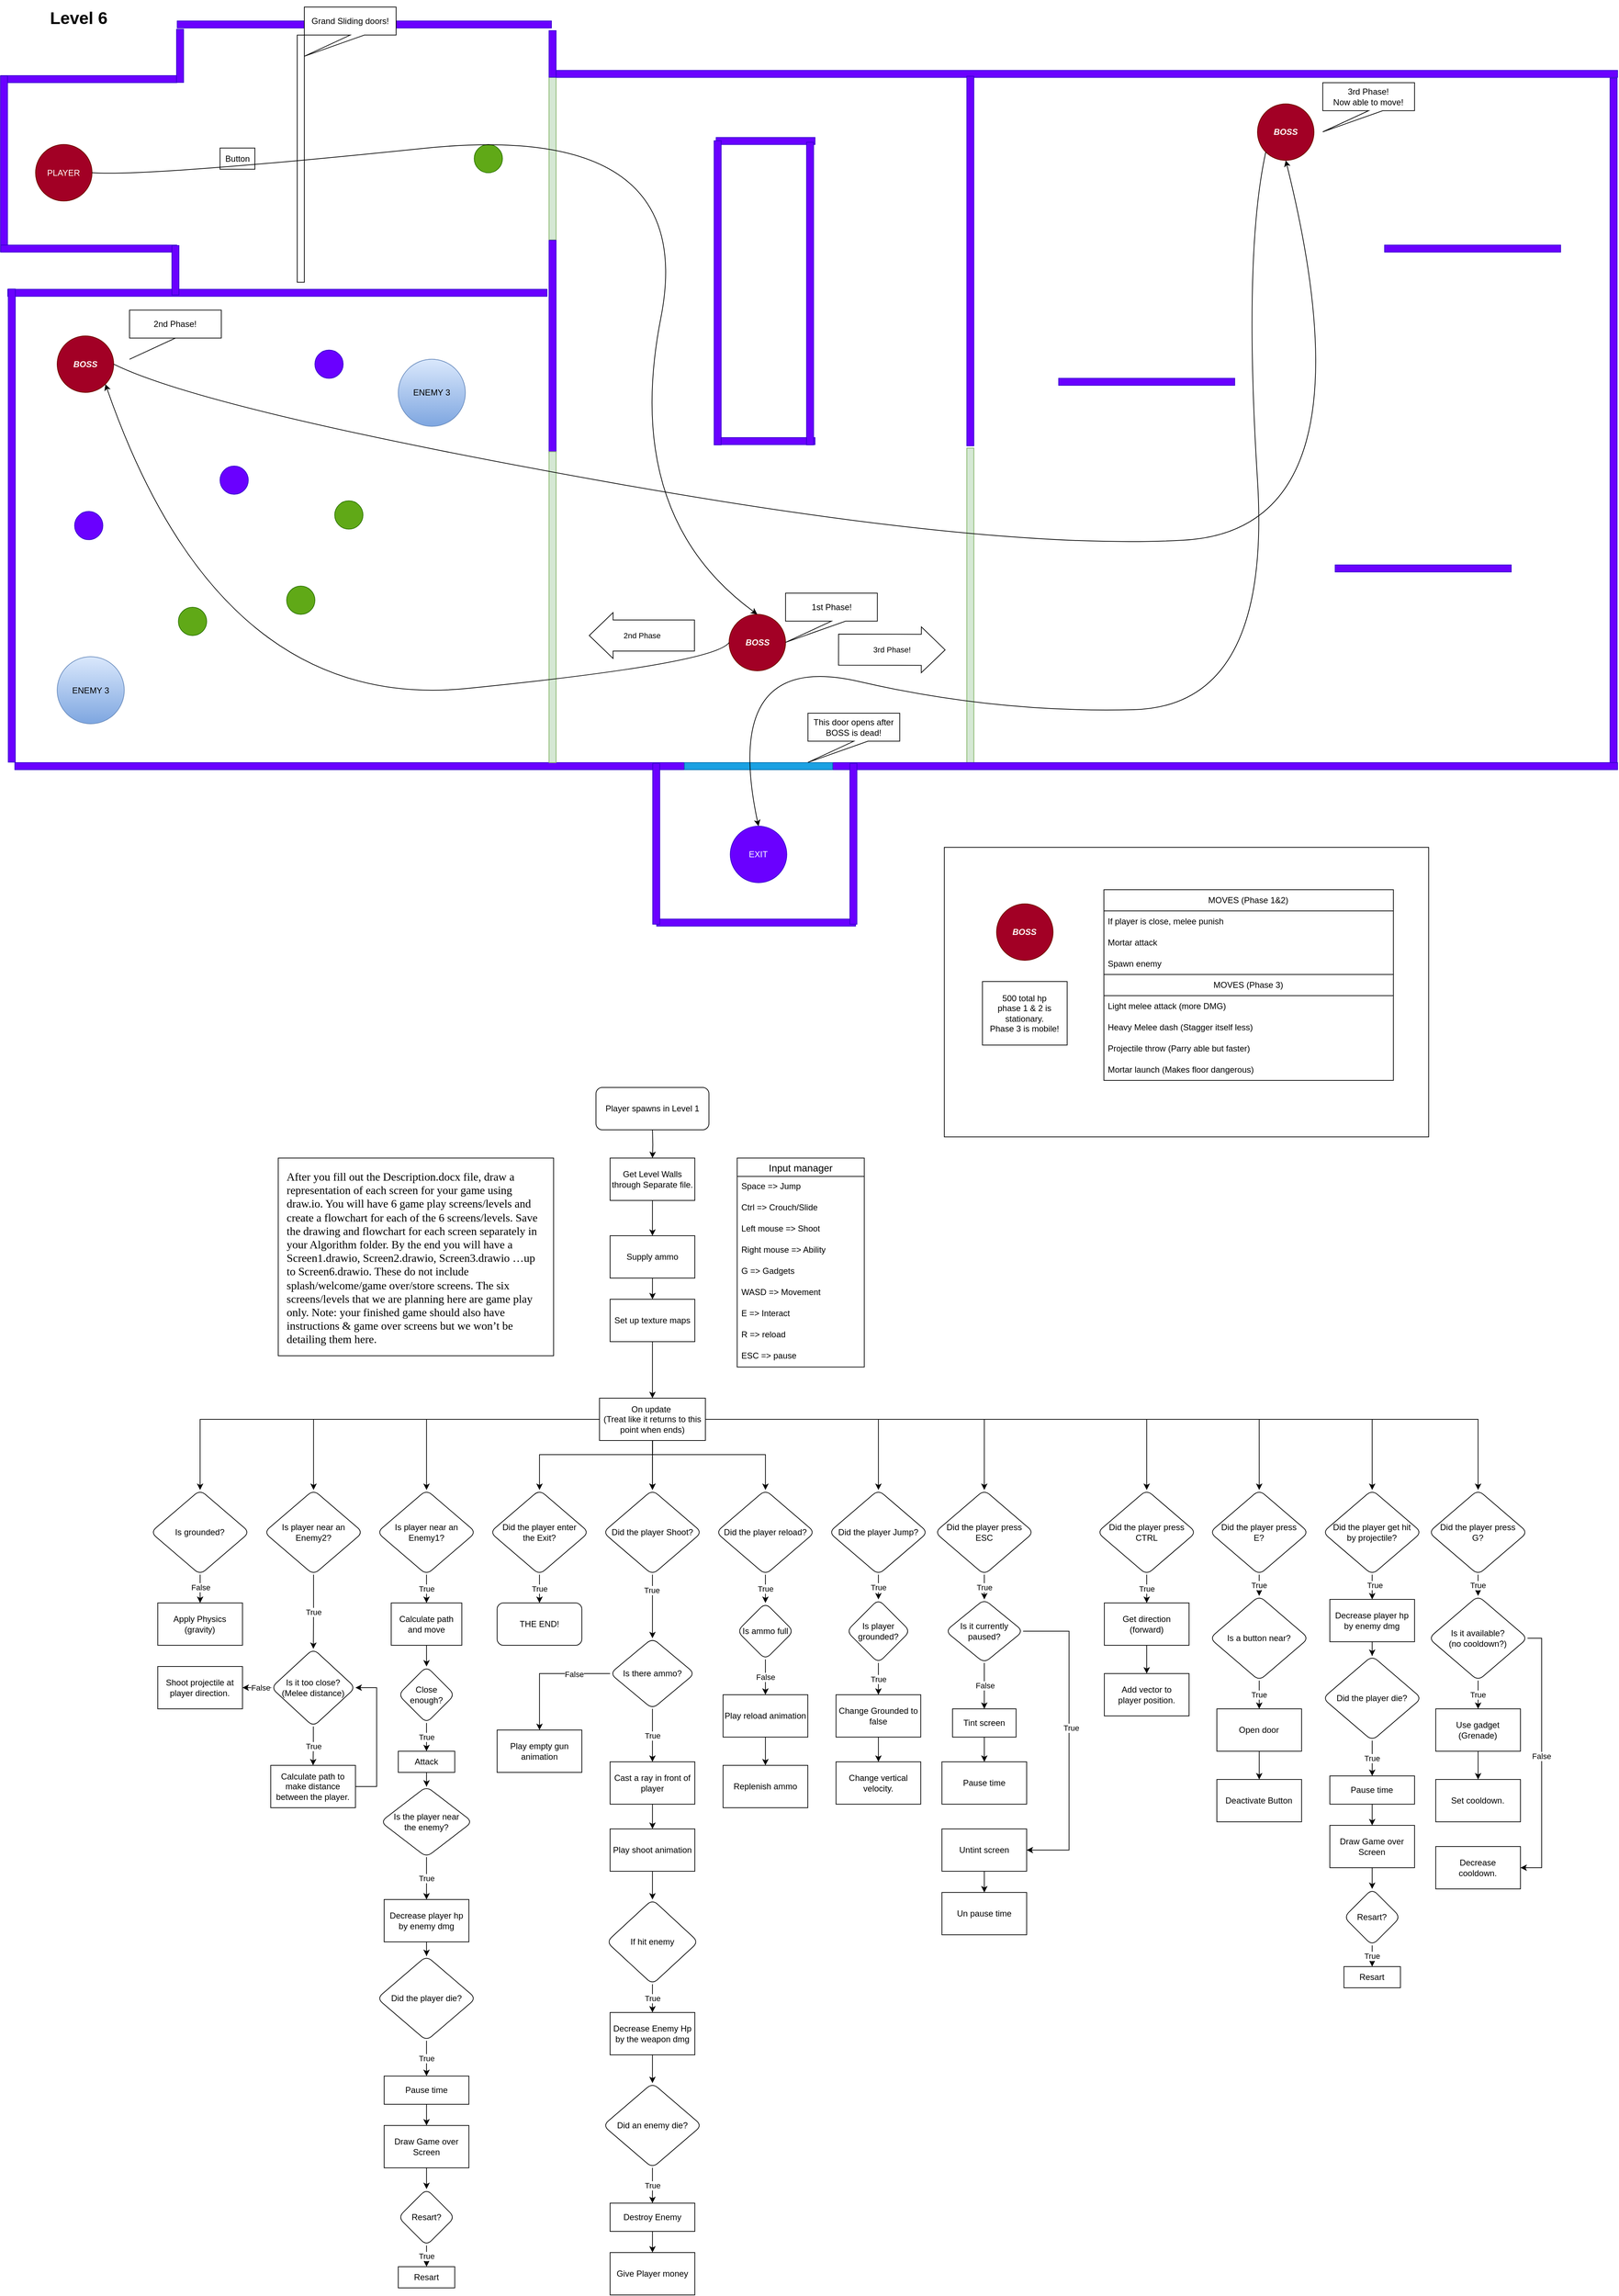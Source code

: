 <mxfile version="26.2.14">
  <diagram name="Page-1" id="kohgC9TngvywwdrcuSMo">
    <mxGraphModel dx="1571" dy="1008" grid="1" gridSize="10" guides="1" tooltips="1" connect="1" arrows="1" fold="1" page="1" pageScale="1" pageWidth="850" pageHeight="1100" math="0" shadow="0">
      <root>
        <mxCell id="0" />
        <mxCell id="1" parent="0" />
        <mxCell id="ygfuFJU3aSnGuB_CsWcF-2" value="" style="edgeStyle=orthogonalEdgeStyle;rounded=0;orthogonalLoop=1;jettySize=auto;html=1;" parent="1" target="ygfuFJU3aSnGuB_CsWcF-92" edge="1">
          <mxGeometry relative="1" as="geometry">
            <mxPoint x="953.08" y="1620" as="sourcePoint" />
          </mxGeometry>
        </mxCell>
        <mxCell id="ygfuFJU3aSnGuB_CsWcF-3" value="Player spawns in Level 1" style="rounded=1;whiteSpace=wrap;html=1;" parent="1" vertex="1">
          <mxGeometry x="873.08" y="1560" width="160" height="60" as="geometry" />
        </mxCell>
        <mxCell id="ygfuFJU3aSnGuB_CsWcF-4" value="Input manager" style="swimlane;fontStyle=0;childLayout=stackLayout;horizontal=1;startSize=26;horizontalStack=0;resizeParent=1;resizeParentMax=0;resizeLast=0;collapsible=1;marginBottom=0;align=center;fontSize=14;" parent="1" vertex="1">
          <mxGeometry x="1073.08" y="1660" width="180" height="296" as="geometry">
            <mxRectangle x="790" y="520" width="130" height="30" as="alternateBounds" />
          </mxGeometry>
        </mxCell>
        <mxCell id="ygfuFJU3aSnGuB_CsWcF-5" value="Space =&amp;gt; Jump" style="text;strokeColor=none;fillColor=none;spacingLeft=4;spacingRight=4;overflow=hidden;rotatable=0;points=[[0,0.5],[1,0.5]];portConstraint=eastwest;fontSize=12;whiteSpace=wrap;html=1;" parent="ygfuFJU3aSnGuB_CsWcF-4" vertex="1">
          <mxGeometry y="26" width="180" height="30" as="geometry" />
        </mxCell>
        <mxCell id="ygfuFJU3aSnGuB_CsWcF-6" value="Ctrl =&amp;gt; Crouch/Slide" style="text;strokeColor=none;fillColor=none;spacingLeft=4;spacingRight=4;overflow=hidden;rotatable=0;points=[[0,0.5],[1,0.5]];portConstraint=eastwest;fontSize=12;whiteSpace=wrap;html=1;" parent="ygfuFJU3aSnGuB_CsWcF-4" vertex="1">
          <mxGeometry y="56" width="180" height="30" as="geometry" />
        </mxCell>
        <mxCell id="ygfuFJU3aSnGuB_CsWcF-7" value="Left mouse =&amp;gt; Shoot" style="text;strokeColor=none;fillColor=none;spacingLeft=4;spacingRight=4;overflow=hidden;rotatable=0;points=[[0,0.5],[1,0.5]];portConstraint=eastwest;fontSize=12;whiteSpace=wrap;html=1;" parent="ygfuFJU3aSnGuB_CsWcF-4" vertex="1">
          <mxGeometry y="86" width="180" height="30" as="geometry" />
        </mxCell>
        <mxCell id="ygfuFJU3aSnGuB_CsWcF-8" value="Right mouse =&amp;gt; Ability" style="text;strokeColor=none;fillColor=none;spacingLeft=4;spacingRight=4;overflow=hidden;rotatable=0;points=[[0,0.5],[1,0.5]];portConstraint=eastwest;fontSize=12;whiteSpace=wrap;html=1;" parent="ygfuFJU3aSnGuB_CsWcF-4" vertex="1">
          <mxGeometry y="116" width="180" height="30" as="geometry" />
        </mxCell>
        <mxCell id="ygfuFJU3aSnGuB_CsWcF-9" value="G =&amp;gt; Gadgets" style="text;strokeColor=none;fillColor=none;spacingLeft=4;spacingRight=4;overflow=hidden;rotatable=0;points=[[0,0.5],[1,0.5]];portConstraint=eastwest;fontSize=12;whiteSpace=wrap;html=1;" parent="ygfuFJU3aSnGuB_CsWcF-4" vertex="1">
          <mxGeometry y="146" width="180" height="30" as="geometry" />
        </mxCell>
        <mxCell id="ygfuFJU3aSnGuB_CsWcF-10" value="WASD =&amp;gt; Movement" style="text;strokeColor=none;fillColor=none;spacingLeft=4;spacingRight=4;overflow=hidden;rotatable=0;points=[[0,0.5],[1,0.5]];portConstraint=eastwest;fontSize=12;whiteSpace=wrap;html=1;" parent="ygfuFJU3aSnGuB_CsWcF-4" vertex="1">
          <mxGeometry y="176" width="180" height="30" as="geometry" />
        </mxCell>
        <mxCell id="ygfuFJU3aSnGuB_CsWcF-11" value="E =&amp;gt; Interact" style="text;strokeColor=none;fillColor=none;spacingLeft=4;spacingRight=4;overflow=hidden;rotatable=0;points=[[0,0.5],[1,0.5]];portConstraint=eastwest;fontSize=12;whiteSpace=wrap;html=1;" parent="ygfuFJU3aSnGuB_CsWcF-4" vertex="1">
          <mxGeometry y="206" width="180" height="30" as="geometry" />
        </mxCell>
        <mxCell id="ygfuFJU3aSnGuB_CsWcF-12" value="R =&amp;gt; reload" style="text;strokeColor=none;fillColor=none;spacingLeft=4;spacingRight=4;overflow=hidden;rotatable=0;points=[[0,0.5],[1,0.5]];portConstraint=eastwest;fontSize=12;whiteSpace=wrap;html=1;" parent="ygfuFJU3aSnGuB_CsWcF-4" vertex="1">
          <mxGeometry y="236" width="180" height="30" as="geometry" />
        </mxCell>
        <mxCell id="ygfuFJU3aSnGuB_CsWcF-13" value="ESC =&amp;gt; pause" style="text;strokeColor=none;fillColor=none;spacingLeft=4;spacingRight=4;overflow=hidden;rotatable=0;points=[[0,0.5],[1,0.5]];portConstraint=eastwest;fontSize=12;whiteSpace=wrap;html=1;" parent="ygfuFJU3aSnGuB_CsWcF-4" vertex="1">
          <mxGeometry y="266" width="180" height="30" as="geometry" />
        </mxCell>
        <mxCell id="ygfuFJU3aSnGuB_CsWcF-14" value="" style="edgeStyle=orthogonalEdgeStyle;rounded=0;orthogonalLoop=1;jettySize=auto;html=1;" parent="1" source="ygfuFJU3aSnGuB_CsWcF-16" target="ygfuFJU3aSnGuB_CsWcF-76" edge="1">
          <mxGeometry relative="1" as="geometry" />
        </mxCell>
        <mxCell id="ygfuFJU3aSnGuB_CsWcF-15" value="True" style="edgeLabel;html=1;align=center;verticalAlign=middle;resizable=0;points=[];" parent="ygfuFJU3aSnGuB_CsWcF-14" vertex="1" connectable="0">
          <mxGeometry x="-0.511" y="-1" relative="1" as="geometry">
            <mxPoint as="offset" />
          </mxGeometry>
        </mxCell>
        <mxCell id="ygfuFJU3aSnGuB_CsWcF-16" value="Did the player Shoot?" style="rhombus;whiteSpace=wrap;html=1;rounded=1;" parent="1" vertex="1">
          <mxGeometry x="883.08" y="2130" width="140" height="120" as="geometry" />
        </mxCell>
        <mxCell id="ygfuFJU3aSnGuB_CsWcF-17" value="Apply Physics (gravity)" style="rounded=0;whiteSpace=wrap;html=1;" parent="1" vertex="1">
          <mxGeometry x="252.44" y="2290" width="120" height="60" as="geometry" />
        </mxCell>
        <mxCell id="ygfuFJU3aSnGuB_CsWcF-18" value="" style="edgeStyle=orthogonalEdgeStyle;rounded=0;orthogonalLoop=1;jettySize=auto;html=1;" parent="1" source="ygfuFJU3aSnGuB_CsWcF-31" target="ygfuFJU3aSnGuB_CsWcF-16" edge="1">
          <mxGeometry relative="1" as="geometry" />
        </mxCell>
        <mxCell id="ygfuFJU3aSnGuB_CsWcF-19" value="" style="edgeStyle=orthogonalEdgeStyle;rounded=0;orthogonalLoop=1;jettySize=auto;html=1;" parent="1" source="ygfuFJU3aSnGuB_CsWcF-31" target="ygfuFJU3aSnGuB_CsWcF-16" edge="1">
          <mxGeometry relative="1" as="geometry" />
        </mxCell>
        <mxCell id="ygfuFJU3aSnGuB_CsWcF-20" style="edgeStyle=orthogonalEdgeStyle;rounded=0;orthogonalLoop=1;jettySize=auto;html=1;entryX=0.5;entryY=0;entryDx=0;entryDy=0;" parent="1" source="ygfuFJU3aSnGuB_CsWcF-31" target="ygfuFJU3aSnGuB_CsWcF-43" edge="1">
          <mxGeometry relative="1" as="geometry">
            <Array as="points">
              <mxPoint x="953.08" y="2080" />
              <mxPoint x="793.08" y="2080" />
            </Array>
          </mxGeometry>
        </mxCell>
        <mxCell id="ygfuFJU3aSnGuB_CsWcF-21" style="edgeStyle=orthogonalEdgeStyle;rounded=0;orthogonalLoop=1;jettySize=auto;html=1;" parent="1" source="ygfuFJU3aSnGuB_CsWcF-31" target="ygfuFJU3aSnGuB_CsWcF-60" edge="1">
          <mxGeometry relative="1" as="geometry" />
        </mxCell>
        <mxCell id="ygfuFJU3aSnGuB_CsWcF-22" style="edgeStyle=orthogonalEdgeStyle;rounded=0;orthogonalLoop=1;jettySize=auto;html=1;" parent="1" source="ygfuFJU3aSnGuB_CsWcF-31" target="ygfuFJU3aSnGuB_CsWcF-68" edge="1">
          <mxGeometry relative="1" as="geometry">
            <Array as="points">
              <mxPoint x="953.08" y="2080" />
              <mxPoint x="1113.08" y="2080" />
            </Array>
          </mxGeometry>
        </mxCell>
        <mxCell id="ygfuFJU3aSnGuB_CsWcF-23" style="edgeStyle=orthogonalEdgeStyle;rounded=0;orthogonalLoop=1;jettySize=auto;html=1;" parent="1" source="ygfuFJU3aSnGuB_CsWcF-31" target="ygfuFJU3aSnGuB_CsWcF-79" edge="1">
          <mxGeometry relative="1" as="geometry" />
        </mxCell>
        <mxCell id="ygfuFJU3aSnGuB_CsWcF-24" style="edgeStyle=orthogonalEdgeStyle;rounded=0;orthogonalLoop=1;jettySize=auto;html=1;" parent="1" source="ygfuFJU3aSnGuB_CsWcF-31" target="ygfuFJU3aSnGuB_CsWcF-90" edge="1">
          <mxGeometry relative="1" as="geometry" />
        </mxCell>
        <mxCell id="ygfuFJU3aSnGuB_CsWcF-25" style="edgeStyle=orthogonalEdgeStyle;rounded=0;orthogonalLoop=1;jettySize=auto;html=1;entryX=0.5;entryY=0;entryDx=0;entryDy=0;" parent="1" source="ygfuFJU3aSnGuB_CsWcF-31" target="ygfuFJU3aSnGuB_CsWcF-112" edge="1">
          <mxGeometry relative="1" as="geometry" />
        </mxCell>
        <mxCell id="ygfuFJU3aSnGuB_CsWcF-26" style="edgeStyle=orthogonalEdgeStyle;rounded=0;orthogonalLoop=1;jettySize=auto;html=1;entryX=0.5;entryY=0;entryDx=0;entryDy=0;" parent="1" source="ygfuFJU3aSnGuB_CsWcF-31" target="ygfuFJU3aSnGuB_CsWcF-98" edge="1">
          <mxGeometry relative="1" as="geometry" />
        </mxCell>
        <mxCell id="ygfuFJU3aSnGuB_CsWcF-27" style="edgeStyle=orthogonalEdgeStyle;rounded=0;orthogonalLoop=1;jettySize=auto;html=1;entryX=0.5;entryY=0;entryDx=0;entryDy=0;" parent="1" source="ygfuFJU3aSnGuB_CsWcF-31" target="ygfuFJU3aSnGuB_CsWcF-123" edge="1">
          <mxGeometry relative="1" as="geometry" />
        </mxCell>
        <mxCell id="ygfuFJU3aSnGuB_CsWcF-28" style="edgeStyle=orthogonalEdgeStyle;rounded=0;orthogonalLoop=1;jettySize=auto;html=1;entryX=0.5;entryY=0;entryDx=0;entryDy=0;" parent="1" source="ygfuFJU3aSnGuB_CsWcF-31" target="ygfuFJU3aSnGuB_CsWcF-126" edge="1">
          <mxGeometry relative="1" as="geometry" />
        </mxCell>
        <mxCell id="ygfuFJU3aSnGuB_CsWcF-29" style="edgeStyle=orthogonalEdgeStyle;rounded=0;orthogonalLoop=1;jettySize=auto;html=1;entryX=0.5;entryY=0;entryDx=0;entryDy=0;" parent="1" source="ygfuFJU3aSnGuB_CsWcF-31" target="ygfuFJU3aSnGuB_CsWcF-139" edge="1">
          <mxGeometry relative="1" as="geometry" />
        </mxCell>
        <mxCell id="ygfuFJU3aSnGuB_CsWcF-30" style="edgeStyle=orthogonalEdgeStyle;rounded=0;orthogonalLoop=1;jettySize=auto;html=1;entryX=0.5;entryY=0;entryDx=0;entryDy=0;" parent="1" source="ygfuFJU3aSnGuB_CsWcF-31" target="ygfuFJU3aSnGuB_CsWcF-155" edge="1">
          <mxGeometry relative="1" as="geometry" />
        </mxCell>
        <mxCell id="ygfuFJU3aSnGuB_CsWcF-31" value="On update&amp;nbsp;&lt;div&gt;(Treat like it returns to this point when ends)&lt;/div&gt;" style="rounded=0;whiteSpace=wrap;html=1;" parent="1" vertex="1">
          <mxGeometry x="878.08" y="2000" width="150" height="60" as="geometry" />
        </mxCell>
        <mxCell id="ygfuFJU3aSnGuB_CsWcF-32" value="" style="edgeStyle=orthogonalEdgeStyle;rounded=0;orthogonalLoop=1;jettySize=auto;html=1;" parent="1" source="ygfuFJU3aSnGuB_CsWcF-33" target="ygfuFJU3aSnGuB_CsWcF-87" edge="1">
          <mxGeometry relative="1" as="geometry" />
        </mxCell>
        <mxCell id="ygfuFJU3aSnGuB_CsWcF-33" value="Cast a ray in front of player" style="rounded=0;whiteSpace=wrap;html=1;" parent="1" vertex="1">
          <mxGeometry x="893.08" y="2515" width="120" height="60" as="geometry" />
        </mxCell>
        <mxCell id="ygfuFJU3aSnGuB_CsWcF-34" value="True" style="edgeStyle=orthogonalEdgeStyle;rounded=0;orthogonalLoop=1;jettySize=auto;html=1;" parent="1" source="ygfuFJU3aSnGuB_CsWcF-35" target="ygfuFJU3aSnGuB_CsWcF-37" edge="1">
          <mxGeometry relative="1" as="geometry" />
        </mxCell>
        <mxCell id="ygfuFJU3aSnGuB_CsWcF-35" value="If hit enemy" style="rhombus;whiteSpace=wrap;html=1;rounded=1;" parent="1" vertex="1">
          <mxGeometry x="888.08" y="2710" width="130" height="120" as="geometry" />
        </mxCell>
        <mxCell id="ygfuFJU3aSnGuB_CsWcF-36" value="" style="edgeStyle=orthogonalEdgeStyle;rounded=0;orthogonalLoop=1;jettySize=auto;html=1;" parent="1" source="ygfuFJU3aSnGuB_CsWcF-37" target="ygfuFJU3aSnGuB_CsWcF-46" edge="1">
          <mxGeometry relative="1" as="geometry" />
        </mxCell>
        <mxCell id="ygfuFJU3aSnGuB_CsWcF-37" value="Decrease Enemy Hp by the weapon dmg" style="whiteSpace=wrap;html=1;rounded=0;" parent="1" vertex="1">
          <mxGeometry x="893.08" y="2870" width="120" height="60" as="geometry" />
        </mxCell>
        <mxCell id="ygfuFJU3aSnGuB_CsWcF-38" value="True" style="edgeStyle=orthogonalEdgeStyle;rounded=0;orthogonalLoop=1;jettySize=auto;html=1;" parent="1" source="ygfuFJU3aSnGuB_CsWcF-39" target="ygfuFJU3aSnGuB_CsWcF-41" edge="1">
          <mxGeometry relative="1" as="geometry" />
        </mxCell>
        <mxCell id="ygfuFJU3aSnGuB_CsWcF-39" value="Is the player near the enemy?" style="rhombus;whiteSpace=wrap;html=1;rounded=1;spacing=10;" parent="1" vertex="1">
          <mxGeometry x="568.08" y="2550" width="130" height="100" as="geometry" />
        </mxCell>
        <mxCell id="ygfuFJU3aSnGuB_CsWcF-40" value="" style="edgeStyle=orthogonalEdgeStyle;rounded=0;orthogonalLoop=1;jettySize=auto;html=1;" parent="1" source="ygfuFJU3aSnGuB_CsWcF-41" target="ygfuFJU3aSnGuB_CsWcF-51" edge="1">
          <mxGeometry relative="1" as="geometry" />
        </mxCell>
        <mxCell id="ygfuFJU3aSnGuB_CsWcF-41" value="Decrease player hp by enemy dmg" style="rounded=0;whiteSpace=wrap;html=1;" parent="1" vertex="1">
          <mxGeometry x="573.08" y="2710" width="120" height="60" as="geometry" />
        </mxCell>
        <mxCell id="ygfuFJU3aSnGuB_CsWcF-42" value="True" style="edgeStyle=orthogonalEdgeStyle;rounded=0;orthogonalLoop=1;jettySize=auto;html=1;" parent="1" source="ygfuFJU3aSnGuB_CsWcF-43" target="ygfuFJU3aSnGuB_CsWcF-44" edge="1">
          <mxGeometry relative="1" as="geometry" />
        </mxCell>
        <mxCell id="ygfuFJU3aSnGuB_CsWcF-43" value="Did the player enter the Exit?" style="rhombus;whiteSpace=wrap;html=1;rounded=1;spacingLeft=10;spacingRight=10;" parent="1" vertex="1">
          <mxGeometry x="723.08" y="2130" width="140" height="120" as="geometry" />
        </mxCell>
        <mxCell id="ygfuFJU3aSnGuB_CsWcF-44" value="THE END!" style="whiteSpace=wrap;html=1;rounded=1;spacingLeft=10;spacingRight=10;" parent="1" vertex="1">
          <mxGeometry x="733.08" y="2290" width="120" height="60" as="geometry" />
        </mxCell>
        <mxCell id="ygfuFJU3aSnGuB_CsWcF-45" value="True" style="edgeStyle=orthogonalEdgeStyle;rounded=0;orthogonalLoop=1;jettySize=auto;html=1;" parent="1" source="ygfuFJU3aSnGuB_CsWcF-46" target="ygfuFJU3aSnGuB_CsWcF-48" edge="1">
          <mxGeometry relative="1" as="geometry" />
        </mxCell>
        <mxCell id="ygfuFJU3aSnGuB_CsWcF-46" value="Did an enemy die?" style="rhombus;whiteSpace=wrap;html=1;rounded=1;" parent="1" vertex="1">
          <mxGeometry x="883.08" y="2970" width="140" height="120" as="geometry" />
        </mxCell>
        <mxCell id="ygfuFJU3aSnGuB_CsWcF-47" value="" style="edgeStyle=orthogonalEdgeStyle;rounded=0;orthogonalLoop=1;jettySize=auto;html=1;" parent="1" source="ygfuFJU3aSnGuB_CsWcF-48" target="ygfuFJU3aSnGuB_CsWcF-49" edge="1">
          <mxGeometry relative="1" as="geometry" />
        </mxCell>
        <mxCell id="ygfuFJU3aSnGuB_CsWcF-48" value="Destroy Enemy" style="whiteSpace=wrap;html=1;rounded=0;" parent="1" vertex="1">
          <mxGeometry x="893.08" y="3140" width="120" height="40" as="geometry" />
        </mxCell>
        <mxCell id="ygfuFJU3aSnGuB_CsWcF-49" value="Give Player money" style="whiteSpace=wrap;html=1;rounded=0;" parent="1" vertex="1">
          <mxGeometry x="893.08" y="3210" width="120" height="60" as="geometry" />
        </mxCell>
        <mxCell id="ygfuFJU3aSnGuB_CsWcF-50" value="True" style="edgeStyle=orthogonalEdgeStyle;rounded=0;orthogonalLoop=1;jettySize=auto;html=1;" parent="1" source="ygfuFJU3aSnGuB_CsWcF-51" target="ygfuFJU3aSnGuB_CsWcF-53" edge="1">
          <mxGeometry relative="1" as="geometry" />
        </mxCell>
        <mxCell id="ygfuFJU3aSnGuB_CsWcF-51" value="Did the player die?" style="rhombus;whiteSpace=wrap;html=1;rounded=1;" parent="1" vertex="1">
          <mxGeometry x="563.08" y="2790" width="140" height="120" as="geometry" />
        </mxCell>
        <mxCell id="ygfuFJU3aSnGuB_CsWcF-52" value="" style="edgeStyle=orthogonalEdgeStyle;rounded=0;orthogonalLoop=1;jettySize=auto;html=1;" parent="1" source="ygfuFJU3aSnGuB_CsWcF-53" target="ygfuFJU3aSnGuB_CsWcF-55" edge="1">
          <mxGeometry relative="1" as="geometry" />
        </mxCell>
        <mxCell id="ygfuFJU3aSnGuB_CsWcF-53" value="Pause time" style="whiteSpace=wrap;html=1;rounded=0;" parent="1" vertex="1">
          <mxGeometry x="573.08" y="2960" width="120" height="40" as="geometry" />
        </mxCell>
        <mxCell id="ygfuFJU3aSnGuB_CsWcF-54" value="" style="edgeStyle=orthogonalEdgeStyle;rounded=0;orthogonalLoop=1;jettySize=auto;html=1;" parent="1" source="ygfuFJU3aSnGuB_CsWcF-55" target="ygfuFJU3aSnGuB_CsWcF-57" edge="1">
          <mxGeometry relative="1" as="geometry" />
        </mxCell>
        <mxCell id="ygfuFJU3aSnGuB_CsWcF-55" value="Draw Game over Screen" style="whiteSpace=wrap;html=1;rounded=0;" parent="1" vertex="1">
          <mxGeometry x="573.08" y="3030" width="120" height="60" as="geometry" />
        </mxCell>
        <mxCell id="ygfuFJU3aSnGuB_CsWcF-56" value="True" style="edgeStyle=orthogonalEdgeStyle;rounded=0;orthogonalLoop=1;jettySize=auto;html=1;" parent="1" source="ygfuFJU3aSnGuB_CsWcF-57" target="ygfuFJU3aSnGuB_CsWcF-58" edge="1">
          <mxGeometry relative="1" as="geometry" />
        </mxCell>
        <mxCell id="ygfuFJU3aSnGuB_CsWcF-57" value="Resart?" style="rhombus;whiteSpace=wrap;html=1;rounded=1;" parent="1" vertex="1">
          <mxGeometry x="593.08" y="3120" width="80" height="80" as="geometry" />
        </mxCell>
        <mxCell id="ygfuFJU3aSnGuB_CsWcF-58" value="Resart" style="whiteSpace=wrap;html=1;rounded=0;" parent="1" vertex="1">
          <mxGeometry x="593.08" y="3230" width="80" height="30" as="geometry" />
        </mxCell>
        <mxCell id="ygfuFJU3aSnGuB_CsWcF-59" value="True" style="edgeStyle=orthogonalEdgeStyle;rounded=0;orthogonalLoop=1;jettySize=auto;html=1;" parent="1" source="ygfuFJU3aSnGuB_CsWcF-60" target="ygfuFJU3aSnGuB_CsWcF-62" edge="1">
          <mxGeometry relative="1" as="geometry" />
        </mxCell>
        <mxCell id="ygfuFJU3aSnGuB_CsWcF-60" value="Is player near an Enemy1?" style="rhombus;whiteSpace=wrap;html=1;rounded=1;spacingLeft=10;spacingRight=10;" parent="1" vertex="1">
          <mxGeometry x="563.08" y="2130" width="140" height="120" as="geometry" />
        </mxCell>
        <mxCell id="ygfuFJU3aSnGuB_CsWcF-61" value="" style="edgeStyle=orthogonalEdgeStyle;rounded=0;orthogonalLoop=1;jettySize=auto;html=1;" parent="1" source="ygfuFJU3aSnGuB_CsWcF-62" target="ygfuFJU3aSnGuB_CsWcF-64" edge="1">
          <mxGeometry relative="1" as="geometry" />
        </mxCell>
        <mxCell id="ygfuFJU3aSnGuB_CsWcF-62" value="Calculate path and move" style="whiteSpace=wrap;html=1;rounded=0;" parent="1" vertex="1">
          <mxGeometry x="583.08" y="2290" width="100" height="60" as="geometry" />
        </mxCell>
        <mxCell id="ygfuFJU3aSnGuB_CsWcF-63" value="True" style="edgeStyle=orthogonalEdgeStyle;rounded=0;orthogonalLoop=1;jettySize=auto;html=1;" parent="1" source="ygfuFJU3aSnGuB_CsWcF-64" target="ygfuFJU3aSnGuB_CsWcF-66" edge="1">
          <mxGeometry relative="1" as="geometry" />
        </mxCell>
        <mxCell id="ygfuFJU3aSnGuB_CsWcF-64" value="Close enough?" style="rhombus;whiteSpace=wrap;html=1;rounded=1;" parent="1" vertex="1">
          <mxGeometry x="593.08" y="2380" width="80" height="80" as="geometry" />
        </mxCell>
        <mxCell id="ygfuFJU3aSnGuB_CsWcF-65" value="" style="edgeStyle=orthogonalEdgeStyle;rounded=0;orthogonalLoop=1;jettySize=auto;html=1;" parent="1" source="ygfuFJU3aSnGuB_CsWcF-66" target="ygfuFJU3aSnGuB_CsWcF-39" edge="1">
          <mxGeometry relative="1" as="geometry" />
        </mxCell>
        <mxCell id="ygfuFJU3aSnGuB_CsWcF-66" value="Attack" style="whiteSpace=wrap;html=1;rounded=0;" parent="1" vertex="1">
          <mxGeometry x="593.08" y="2500" width="80" height="30" as="geometry" />
        </mxCell>
        <mxCell id="ygfuFJU3aSnGuB_CsWcF-67" value="True" style="edgeStyle=orthogonalEdgeStyle;rounded=0;orthogonalLoop=1;jettySize=auto;html=1;" parent="1" source="ygfuFJU3aSnGuB_CsWcF-68" target="ygfuFJU3aSnGuB_CsWcF-70" edge="1">
          <mxGeometry relative="1" as="geometry" />
        </mxCell>
        <mxCell id="ygfuFJU3aSnGuB_CsWcF-68" value="Did the player reload?" style="rhombus;whiteSpace=wrap;html=1;rounded=1;" parent="1" vertex="1">
          <mxGeometry x="1043.08" y="2130" width="140" height="120" as="geometry" />
        </mxCell>
        <mxCell id="ygfuFJU3aSnGuB_CsWcF-69" value="False" style="edgeStyle=orthogonalEdgeStyle;rounded=0;orthogonalLoop=1;jettySize=auto;html=1;" parent="1" source="ygfuFJU3aSnGuB_CsWcF-70" target="ygfuFJU3aSnGuB_CsWcF-72" edge="1">
          <mxGeometry relative="1" as="geometry" />
        </mxCell>
        <mxCell id="ygfuFJU3aSnGuB_CsWcF-70" value="Is ammo full" style="rhombus;whiteSpace=wrap;html=1;rounded=1;" parent="1" vertex="1">
          <mxGeometry x="1073.08" y="2290" width="80" height="80" as="geometry" />
        </mxCell>
        <mxCell id="ygfuFJU3aSnGuB_CsWcF-71" value="" style="edgeStyle=orthogonalEdgeStyle;rounded=0;orthogonalLoop=1;jettySize=auto;html=1;" parent="1" source="ygfuFJU3aSnGuB_CsWcF-72" target="ygfuFJU3aSnGuB_CsWcF-77" edge="1">
          <mxGeometry relative="1" as="geometry" />
        </mxCell>
        <mxCell id="ygfuFJU3aSnGuB_CsWcF-72" value="Play reload animation" style="whiteSpace=wrap;html=1;rounded=0;" parent="1" vertex="1">
          <mxGeometry x="1053.08" y="2420" width="120" height="60" as="geometry" />
        </mxCell>
        <mxCell id="ygfuFJU3aSnGuB_CsWcF-73" value="True" style="edgeStyle=orthogonalEdgeStyle;rounded=0;orthogonalLoop=1;jettySize=auto;html=1;" parent="1" source="ygfuFJU3aSnGuB_CsWcF-76" target="ygfuFJU3aSnGuB_CsWcF-33" edge="1">
          <mxGeometry relative="1" as="geometry" />
        </mxCell>
        <mxCell id="ygfuFJU3aSnGuB_CsWcF-74" value="" style="edgeStyle=orthogonalEdgeStyle;rounded=0;orthogonalLoop=1;jettySize=auto;html=1;" parent="1" source="ygfuFJU3aSnGuB_CsWcF-76" target="ygfuFJU3aSnGuB_CsWcF-85" edge="1">
          <mxGeometry relative="1" as="geometry" />
        </mxCell>
        <mxCell id="ygfuFJU3aSnGuB_CsWcF-75" value="False" style="edgeLabel;html=1;align=center;verticalAlign=middle;resizable=0;points=[];" parent="ygfuFJU3aSnGuB_CsWcF-74" vertex="1" connectable="0">
          <mxGeometry x="-0.43" y="1" relative="1" as="geometry">
            <mxPoint as="offset" />
          </mxGeometry>
        </mxCell>
        <mxCell id="ygfuFJU3aSnGuB_CsWcF-76" value="Is there ammo?" style="rhombus;whiteSpace=wrap;html=1;rounded=1;" parent="1" vertex="1">
          <mxGeometry x="893.08" y="2340" width="120" height="100" as="geometry" />
        </mxCell>
        <mxCell id="ygfuFJU3aSnGuB_CsWcF-77" value="Replenish ammo" style="whiteSpace=wrap;html=1;rounded=0;" parent="1" vertex="1">
          <mxGeometry x="1053.08" y="2520" width="120" height="60" as="geometry" />
        </mxCell>
        <mxCell id="ygfuFJU3aSnGuB_CsWcF-78" value="True" style="edgeStyle=orthogonalEdgeStyle;rounded=0;orthogonalLoop=1;jettySize=auto;html=1;" parent="1" source="ygfuFJU3aSnGuB_CsWcF-79" target="ygfuFJU3aSnGuB_CsWcF-81" edge="1">
          <mxGeometry relative="1" as="geometry" />
        </mxCell>
        <mxCell id="ygfuFJU3aSnGuB_CsWcF-79" value="Did the player Jump?" style="rhombus;whiteSpace=wrap;html=1;rounded=1;" parent="1" vertex="1">
          <mxGeometry x="1203.08" y="2130" width="140" height="120" as="geometry" />
        </mxCell>
        <mxCell id="ygfuFJU3aSnGuB_CsWcF-80" value="True" style="edgeStyle=orthogonalEdgeStyle;rounded=0;orthogonalLoop=1;jettySize=auto;html=1;" parent="1" source="ygfuFJU3aSnGuB_CsWcF-81" target="ygfuFJU3aSnGuB_CsWcF-83" edge="1">
          <mxGeometry relative="1" as="geometry" />
        </mxCell>
        <mxCell id="ygfuFJU3aSnGuB_CsWcF-81" value="Is player grounded?" style="rhombus;whiteSpace=wrap;html=1;rounded=1;" parent="1" vertex="1">
          <mxGeometry x="1228.08" y="2285" width="90" height="90" as="geometry" />
        </mxCell>
        <mxCell id="ygfuFJU3aSnGuB_CsWcF-82" value="" style="edgeStyle=orthogonalEdgeStyle;rounded=0;orthogonalLoop=1;jettySize=auto;html=1;" parent="1" source="ygfuFJU3aSnGuB_CsWcF-83" target="ygfuFJU3aSnGuB_CsWcF-84" edge="1">
          <mxGeometry relative="1" as="geometry" />
        </mxCell>
        <mxCell id="ygfuFJU3aSnGuB_CsWcF-83" value="Change Grounded to false" style="whiteSpace=wrap;html=1;rounded=0;" parent="1" vertex="1">
          <mxGeometry x="1213.08" y="2420" width="120" height="60" as="geometry" />
        </mxCell>
        <mxCell id="ygfuFJU3aSnGuB_CsWcF-84" value="Change vertical velocity." style="whiteSpace=wrap;html=1;rounded=0;" parent="1" vertex="1">
          <mxGeometry x="1213.08" y="2515" width="120" height="60" as="geometry" />
        </mxCell>
        <mxCell id="ygfuFJU3aSnGuB_CsWcF-85" value="Play empty gun animation" style="whiteSpace=wrap;html=1;rounded=0;" parent="1" vertex="1">
          <mxGeometry x="733.08" y="2470" width="120" height="60" as="geometry" />
        </mxCell>
        <mxCell id="ygfuFJU3aSnGuB_CsWcF-86" value="" style="edgeStyle=orthogonalEdgeStyle;rounded=0;orthogonalLoop=1;jettySize=auto;html=1;" parent="1" source="ygfuFJU3aSnGuB_CsWcF-87" target="ygfuFJU3aSnGuB_CsWcF-35" edge="1">
          <mxGeometry relative="1" as="geometry" />
        </mxCell>
        <mxCell id="ygfuFJU3aSnGuB_CsWcF-87" value="Play shoot animation" style="whiteSpace=wrap;html=1;rounded=0;" parent="1" vertex="1">
          <mxGeometry x="893.08" y="2610" width="120" height="60" as="geometry" />
        </mxCell>
        <mxCell id="ygfuFJU3aSnGuB_CsWcF-88" style="edgeStyle=orthogonalEdgeStyle;rounded=0;orthogonalLoop=1;jettySize=auto;html=1;" parent="1" source="ygfuFJU3aSnGuB_CsWcF-90" target="ygfuFJU3aSnGuB_CsWcF-17" edge="1">
          <mxGeometry relative="1" as="geometry" />
        </mxCell>
        <mxCell id="ygfuFJU3aSnGuB_CsWcF-89" value="False" style="edgeLabel;html=1;align=center;verticalAlign=middle;resizable=0;points=[];" parent="ygfuFJU3aSnGuB_CsWcF-88" vertex="1" connectable="0">
          <mxGeometry x="-0.102" relative="1" as="geometry">
            <mxPoint as="offset" />
          </mxGeometry>
        </mxCell>
        <mxCell id="ygfuFJU3aSnGuB_CsWcF-90" value="Is grounded?" style="rhombus;whiteSpace=wrap;html=1;rounded=1;" parent="1" vertex="1">
          <mxGeometry x="242.44" y="2130" width="140" height="120" as="geometry" />
        </mxCell>
        <mxCell id="ygfuFJU3aSnGuB_CsWcF-91" value="" style="edgeStyle=orthogonalEdgeStyle;rounded=0;orthogonalLoop=1;jettySize=auto;html=1;" parent="1" source="ygfuFJU3aSnGuB_CsWcF-92" target="ygfuFJU3aSnGuB_CsWcF-94" edge="1">
          <mxGeometry relative="1" as="geometry" />
        </mxCell>
        <mxCell id="ygfuFJU3aSnGuB_CsWcF-92" value="Get Level Walls through Separate file." style="rounded=0;whiteSpace=wrap;html=1;" parent="1" vertex="1">
          <mxGeometry x="893.08" y="1660" width="120" height="60" as="geometry" />
        </mxCell>
        <mxCell id="ygfuFJU3aSnGuB_CsWcF-93" value="" style="edgeStyle=orthogonalEdgeStyle;rounded=0;orthogonalLoop=1;jettySize=auto;html=1;" parent="1" source="ygfuFJU3aSnGuB_CsWcF-94" target="ygfuFJU3aSnGuB_CsWcF-96" edge="1">
          <mxGeometry relative="1" as="geometry" />
        </mxCell>
        <mxCell id="ygfuFJU3aSnGuB_CsWcF-94" value="Supply ammo" style="whiteSpace=wrap;html=1;rounded=0;" parent="1" vertex="1">
          <mxGeometry x="893.08" y="1770" width="120" height="60" as="geometry" />
        </mxCell>
        <mxCell id="ygfuFJU3aSnGuB_CsWcF-95" style="edgeStyle=orthogonalEdgeStyle;rounded=0;orthogonalLoop=1;jettySize=auto;html=1;entryX=0.5;entryY=0;entryDx=0;entryDy=0;" parent="1" source="ygfuFJU3aSnGuB_CsWcF-96" target="ygfuFJU3aSnGuB_CsWcF-31" edge="1">
          <mxGeometry relative="1" as="geometry" />
        </mxCell>
        <mxCell id="ygfuFJU3aSnGuB_CsWcF-96" value="Set up texture maps" style="whiteSpace=wrap;html=1;rounded=0;" parent="1" vertex="1">
          <mxGeometry x="893.08" y="1860" width="120" height="60" as="geometry" />
        </mxCell>
        <mxCell id="ygfuFJU3aSnGuB_CsWcF-97" value="True" style="edgeStyle=orthogonalEdgeStyle;rounded=0;orthogonalLoop=1;jettySize=auto;html=1;" parent="1" source="ygfuFJU3aSnGuB_CsWcF-98" target="ygfuFJU3aSnGuB_CsWcF-106" edge="1">
          <mxGeometry relative="1" as="geometry" />
        </mxCell>
        <mxCell id="ygfuFJU3aSnGuB_CsWcF-98" value="Did the player press ESC" style="rhombus;whiteSpace=wrap;html=1;rounded=1;spacingRight=10;spacingLeft=10;" parent="1" vertex="1">
          <mxGeometry x="1353.08" y="2130" width="140" height="120" as="geometry" />
        </mxCell>
        <mxCell id="ygfuFJU3aSnGuB_CsWcF-99" value="" style="edgeStyle=orthogonalEdgeStyle;rounded=0;orthogonalLoop=1;jettySize=auto;html=1;" parent="1" source="ygfuFJU3aSnGuB_CsWcF-100" target="ygfuFJU3aSnGuB_CsWcF-101" edge="1">
          <mxGeometry relative="1" as="geometry" />
        </mxCell>
        <mxCell id="ygfuFJU3aSnGuB_CsWcF-100" value="Tint screen" style="whiteSpace=wrap;html=1;rounded=0;spacingRight=10;spacingLeft=10;" parent="1" vertex="1">
          <mxGeometry x="1378.08" y="2440" width="90" height="40" as="geometry" />
        </mxCell>
        <mxCell id="ygfuFJU3aSnGuB_CsWcF-101" value="Pause time" style="whiteSpace=wrap;html=1;rounded=0;spacingRight=10;spacingLeft=10;" parent="1" vertex="1">
          <mxGeometry x="1363.08" y="2515" width="120" height="60" as="geometry" />
        </mxCell>
        <mxCell id="ygfuFJU3aSnGuB_CsWcF-102" value="" style="edgeStyle=orthogonalEdgeStyle;rounded=0;orthogonalLoop=1;jettySize=auto;html=1;" parent="1" source="ygfuFJU3aSnGuB_CsWcF-106" target="ygfuFJU3aSnGuB_CsWcF-100" edge="1">
          <mxGeometry relative="1" as="geometry" />
        </mxCell>
        <mxCell id="ygfuFJU3aSnGuB_CsWcF-103" value="False" style="edgeLabel;html=1;align=center;verticalAlign=middle;resizable=0;points=[];" parent="ygfuFJU3aSnGuB_CsWcF-102" vertex="1" connectable="0">
          <mxGeometry x="-0.013" y="1" relative="1" as="geometry">
            <mxPoint as="offset" />
          </mxGeometry>
        </mxCell>
        <mxCell id="ygfuFJU3aSnGuB_CsWcF-104" value="" style="edgeStyle=orthogonalEdgeStyle;rounded=0;orthogonalLoop=1;jettySize=auto;html=1;" parent="1" source="ygfuFJU3aSnGuB_CsWcF-106" target="ygfuFJU3aSnGuB_CsWcF-108" edge="1">
          <mxGeometry relative="1" as="geometry">
            <Array as="points">
              <mxPoint x="1543.08" y="2330" />
              <mxPoint x="1543.08" y="2640" />
            </Array>
          </mxGeometry>
        </mxCell>
        <mxCell id="ygfuFJU3aSnGuB_CsWcF-105" value="True" style="edgeLabel;html=1;align=center;verticalAlign=middle;resizable=0;points=[];" parent="ygfuFJU3aSnGuB_CsWcF-104" vertex="1" connectable="0">
          <mxGeometry x="-0.074" y="3" relative="1" as="geometry">
            <mxPoint as="offset" />
          </mxGeometry>
        </mxCell>
        <mxCell id="ygfuFJU3aSnGuB_CsWcF-106" value="Is it currently paused?" style="rhombus;whiteSpace=wrap;html=1;rounded=1;spacingRight=10;spacingLeft=10;" parent="1" vertex="1">
          <mxGeometry x="1368.08" y="2285" width="110" height="90" as="geometry" />
        </mxCell>
        <mxCell id="ygfuFJU3aSnGuB_CsWcF-107" value="" style="edgeStyle=orthogonalEdgeStyle;rounded=0;orthogonalLoop=1;jettySize=auto;html=1;" parent="1" source="ygfuFJU3aSnGuB_CsWcF-108" target="ygfuFJU3aSnGuB_CsWcF-109" edge="1">
          <mxGeometry relative="1" as="geometry" />
        </mxCell>
        <mxCell id="ygfuFJU3aSnGuB_CsWcF-108" value="Untint screen" style="whiteSpace=wrap;html=1;rounded=0;spacingRight=10;spacingLeft=10;" parent="1" vertex="1">
          <mxGeometry x="1363.08" y="2610" width="120" height="60" as="geometry" />
        </mxCell>
        <mxCell id="ygfuFJU3aSnGuB_CsWcF-109" value="Un pause time" style="whiteSpace=wrap;html=1;rounded=0;spacingRight=10;spacingLeft=10;" parent="1" vertex="1">
          <mxGeometry x="1363.08" y="2700" width="120" height="60" as="geometry" />
        </mxCell>
        <mxCell id="ygfuFJU3aSnGuB_CsWcF-110" value="&lt;span style=&quot;color: rgb(0, 0, 0); font-family: &amp;quot;Times New Roman&amp;quot;; font-size: medium;&quot;&gt;After you fill out the Description.docx file, draw a representation of each screen for your game using draw.io. You will have 6 game play screens/levels and create a flowchart for each of the 6 screens/levels. Save the drawing and flowchart for each screen separately in your Algorithm folder. By the end you will have a Screen1.drawio, Screen2.drawio, Screen3.drawio …up to Screen6.drawio. These do not include splash/welcome/game over/store screens. The six screens/levels that we are planning here are game play only. Note: your finished game should also have instructions &amp;amp; game over screens but we won’t be detailing them here.&lt;/span&gt;" style="rounded=0;whiteSpace=wrap;html=1;align=left;verticalAlign=top;spacingBottom=10;spacingLeft=10;spacingRight=10;spacingTop=10;" parent="1" vertex="1">
          <mxGeometry x="423.08" y="1660" width="390" height="280" as="geometry" />
        </mxCell>
        <mxCell id="ygfuFJU3aSnGuB_CsWcF-111" value="True" style="edgeStyle=orthogonalEdgeStyle;rounded=0;orthogonalLoop=1;jettySize=auto;html=1;" parent="1" source="ygfuFJU3aSnGuB_CsWcF-112" target="ygfuFJU3aSnGuB_CsWcF-114" edge="1">
          <mxGeometry relative="1" as="geometry" />
        </mxCell>
        <mxCell id="ygfuFJU3aSnGuB_CsWcF-112" value="Did the player press CTRL" style="rhombus;whiteSpace=wrap;html=1;rounded=1;spacingRight=10;spacingLeft=10;" parent="1" vertex="1">
          <mxGeometry x="1583.08" y="2130" width="140" height="120" as="geometry" />
        </mxCell>
        <mxCell id="ygfuFJU3aSnGuB_CsWcF-113" value="" style="edgeStyle=orthogonalEdgeStyle;rounded=0;orthogonalLoop=1;jettySize=auto;html=1;" parent="1" source="ygfuFJU3aSnGuB_CsWcF-114" target="ygfuFJU3aSnGuB_CsWcF-115" edge="1">
          <mxGeometry relative="1" as="geometry" />
        </mxCell>
        <mxCell id="ygfuFJU3aSnGuB_CsWcF-114" value="Get direction (forward)" style="whiteSpace=wrap;html=1;rounded=0;spacingRight=10;spacingLeft=10;" parent="1" vertex="1">
          <mxGeometry x="1593.08" y="2290" width="120" height="60" as="geometry" />
        </mxCell>
        <mxCell id="ygfuFJU3aSnGuB_CsWcF-115" value="Add vector to player position." style="whiteSpace=wrap;html=1;rounded=0;spacingRight=10;spacingLeft=10;" parent="1" vertex="1">
          <mxGeometry x="1593.08" y="2390" width="120" height="60" as="geometry" />
        </mxCell>
        <mxCell id="ygfuFJU3aSnGuB_CsWcF-116" value="Level 6&lt;div&gt;&lt;br&gt;&lt;/div&gt;" style="text;strokeColor=none;fillColor=none;html=1;fontSize=24;fontStyle=1;verticalAlign=middle;align=center;" parent="1" vertex="1">
          <mxGeometry x="50" y="20" width="180" height="80" as="geometry" />
        </mxCell>
        <mxCell id="ygfuFJU3aSnGuB_CsWcF-117" value="True" style="edgeStyle=orthogonalEdgeStyle;rounded=0;orthogonalLoop=1;jettySize=auto;html=1;" parent="1" source="ygfuFJU3aSnGuB_CsWcF-118" target="ygfuFJU3aSnGuB_CsWcF-120" edge="1">
          <mxGeometry relative="1" as="geometry" />
        </mxCell>
        <mxCell id="ygfuFJU3aSnGuB_CsWcF-118" value="Is a button near?" style="rhombus;whiteSpace=wrap;html=1;rounded=1;spacingRight=10;spacingLeft=10;" parent="1" vertex="1">
          <mxGeometry x="1742.44" y="2280" width="140" height="120" as="geometry" />
        </mxCell>
        <mxCell id="ygfuFJU3aSnGuB_CsWcF-119" value="" style="edgeStyle=orthogonalEdgeStyle;rounded=0;orthogonalLoop=1;jettySize=auto;html=1;" parent="1" source="ygfuFJU3aSnGuB_CsWcF-120" target="ygfuFJU3aSnGuB_CsWcF-121" edge="1">
          <mxGeometry relative="1" as="geometry" />
        </mxCell>
        <mxCell id="ygfuFJU3aSnGuB_CsWcF-120" value="Open door" style="whiteSpace=wrap;html=1;rounded=0;spacingRight=10;spacingLeft=10;" parent="1" vertex="1">
          <mxGeometry x="1752.44" y="2440" width="120" height="60" as="geometry" />
        </mxCell>
        <mxCell id="ygfuFJU3aSnGuB_CsWcF-121" value="Deactivate Button" style="whiteSpace=wrap;html=1;rounded=0;spacingRight=10;spacingLeft=10;" parent="1" vertex="1">
          <mxGeometry x="1752.44" y="2540" width="120" height="60" as="geometry" />
        </mxCell>
        <mxCell id="ygfuFJU3aSnGuB_CsWcF-122" value="True" style="edgeStyle=orthogonalEdgeStyle;rounded=0;orthogonalLoop=1;jettySize=auto;html=1;" parent="1" source="ygfuFJU3aSnGuB_CsWcF-123" target="ygfuFJU3aSnGuB_CsWcF-118" edge="1">
          <mxGeometry relative="1" as="geometry" />
        </mxCell>
        <mxCell id="ygfuFJU3aSnGuB_CsWcF-123" value="Did the player press E?" style="rhombus;whiteSpace=wrap;html=1;rounded=1;spacingRight=10;spacingLeft=10;" parent="1" vertex="1">
          <mxGeometry x="1742.44" y="2130" width="140" height="120" as="geometry" />
        </mxCell>
        <mxCell id="ygfuFJU3aSnGuB_CsWcF-124" style="edgeStyle=orthogonalEdgeStyle;rounded=0;orthogonalLoop=1;jettySize=auto;html=1;entryX=0.5;entryY=0;entryDx=0;entryDy=0;" parent="1" source="ygfuFJU3aSnGuB_CsWcF-126" target="ygfuFJU3aSnGuB_CsWcF-128" edge="1">
          <mxGeometry relative="1" as="geometry" />
        </mxCell>
        <mxCell id="ygfuFJU3aSnGuB_CsWcF-125" value="True" style="edgeLabel;html=1;align=center;verticalAlign=middle;resizable=0;points=[];" parent="ygfuFJU3aSnGuB_CsWcF-124" vertex="1" connectable="0">
          <mxGeometry x="0.102" y="3" relative="1" as="geometry">
            <mxPoint as="offset" />
          </mxGeometry>
        </mxCell>
        <mxCell id="ygfuFJU3aSnGuB_CsWcF-126" value="Did the player get hit by projectile?" style="rhombus;whiteSpace=wrap;html=1;rounded=1;spacingRight=10;spacingLeft=10;" parent="1" vertex="1">
          <mxGeometry x="1902.44" y="2130" width="140" height="120" as="geometry" />
        </mxCell>
        <mxCell id="ygfuFJU3aSnGuB_CsWcF-127" value="" style="edgeStyle=orthogonalEdgeStyle;rounded=0;orthogonalLoop=1;jettySize=auto;html=1;" parent="1" source="ygfuFJU3aSnGuB_CsWcF-128" target="ygfuFJU3aSnGuB_CsWcF-130" edge="1">
          <mxGeometry relative="1" as="geometry" />
        </mxCell>
        <mxCell id="ygfuFJU3aSnGuB_CsWcF-128" value="Decrease player hp by enemy dmg" style="rounded=0;whiteSpace=wrap;html=1;" parent="1" vertex="1">
          <mxGeometry x="1912.44" y="2285" width="120" height="60" as="geometry" />
        </mxCell>
        <mxCell id="ygfuFJU3aSnGuB_CsWcF-129" value="True" style="edgeStyle=orthogonalEdgeStyle;rounded=0;orthogonalLoop=1;jettySize=auto;html=1;" parent="1" source="ygfuFJU3aSnGuB_CsWcF-130" target="ygfuFJU3aSnGuB_CsWcF-132" edge="1">
          <mxGeometry relative="1" as="geometry" />
        </mxCell>
        <mxCell id="ygfuFJU3aSnGuB_CsWcF-130" value="Did the player die?" style="rhombus;whiteSpace=wrap;html=1;rounded=1;" parent="1" vertex="1">
          <mxGeometry x="1902.44" y="2365" width="140" height="120" as="geometry" />
        </mxCell>
        <mxCell id="ygfuFJU3aSnGuB_CsWcF-131" value="" style="edgeStyle=orthogonalEdgeStyle;rounded=0;orthogonalLoop=1;jettySize=auto;html=1;" parent="1" source="ygfuFJU3aSnGuB_CsWcF-132" target="ygfuFJU3aSnGuB_CsWcF-134" edge="1">
          <mxGeometry relative="1" as="geometry" />
        </mxCell>
        <mxCell id="ygfuFJU3aSnGuB_CsWcF-132" value="Pause time" style="whiteSpace=wrap;html=1;rounded=0;" parent="1" vertex="1">
          <mxGeometry x="1912.44" y="2535" width="120" height="40" as="geometry" />
        </mxCell>
        <mxCell id="ygfuFJU3aSnGuB_CsWcF-133" value="" style="edgeStyle=orthogonalEdgeStyle;rounded=0;orthogonalLoop=1;jettySize=auto;html=1;" parent="1" source="ygfuFJU3aSnGuB_CsWcF-134" target="ygfuFJU3aSnGuB_CsWcF-136" edge="1">
          <mxGeometry relative="1" as="geometry" />
        </mxCell>
        <mxCell id="ygfuFJU3aSnGuB_CsWcF-134" value="Draw Game over Screen" style="whiteSpace=wrap;html=1;rounded=0;" parent="1" vertex="1">
          <mxGeometry x="1912.44" y="2605" width="120" height="60" as="geometry" />
        </mxCell>
        <mxCell id="ygfuFJU3aSnGuB_CsWcF-135" value="True" style="edgeStyle=orthogonalEdgeStyle;rounded=0;orthogonalLoop=1;jettySize=auto;html=1;" parent="1" source="ygfuFJU3aSnGuB_CsWcF-136" target="ygfuFJU3aSnGuB_CsWcF-137" edge="1">
          <mxGeometry relative="1" as="geometry" />
        </mxCell>
        <mxCell id="ygfuFJU3aSnGuB_CsWcF-136" value="Resart?" style="rhombus;whiteSpace=wrap;html=1;rounded=1;" parent="1" vertex="1">
          <mxGeometry x="1932.44" y="2695" width="80" height="80" as="geometry" />
        </mxCell>
        <mxCell id="ygfuFJU3aSnGuB_CsWcF-137" value="Resart" style="whiteSpace=wrap;html=1;rounded=0;" parent="1" vertex="1">
          <mxGeometry x="1932.44" y="2805" width="80" height="30" as="geometry" />
        </mxCell>
        <mxCell id="ygfuFJU3aSnGuB_CsWcF-138" value="True" style="edgeStyle=orthogonalEdgeStyle;rounded=0;orthogonalLoop=1;jettySize=auto;html=1;" parent="1" source="ygfuFJU3aSnGuB_CsWcF-139" target="ygfuFJU3aSnGuB_CsWcF-144" edge="1">
          <mxGeometry relative="1" as="geometry" />
        </mxCell>
        <mxCell id="ygfuFJU3aSnGuB_CsWcF-139" value="Is player near an Enemy2?" style="rhombus;whiteSpace=wrap;html=1;rounded=1;spacingLeft=10;spacingRight=10;" parent="1" vertex="1">
          <mxGeometry x="403.08" y="2130" width="140" height="120" as="geometry" />
        </mxCell>
        <mxCell id="ygfuFJU3aSnGuB_CsWcF-140" value="" style="edgeStyle=orthogonalEdgeStyle;rounded=0;orthogonalLoop=1;jettySize=auto;html=1;" parent="1" source="ygfuFJU3aSnGuB_CsWcF-144" target="ygfuFJU3aSnGuB_CsWcF-145" edge="1">
          <mxGeometry relative="1" as="geometry" />
        </mxCell>
        <mxCell id="ygfuFJU3aSnGuB_CsWcF-141" value="False" style="edgeLabel;html=1;align=center;verticalAlign=middle;resizable=0;points=[];" parent="ygfuFJU3aSnGuB_CsWcF-140" vertex="1" connectable="0">
          <mxGeometry x="-0.274" relative="1" as="geometry">
            <mxPoint as="offset" />
          </mxGeometry>
        </mxCell>
        <mxCell id="ygfuFJU3aSnGuB_CsWcF-142" value="" style="edgeStyle=orthogonalEdgeStyle;rounded=0;orthogonalLoop=1;jettySize=auto;html=1;" parent="1" source="ygfuFJU3aSnGuB_CsWcF-144" target="ygfuFJU3aSnGuB_CsWcF-147" edge="1">
          <mxGeometry relative="1" as="geometry" />
        </mxCell>
        <mxCell id="ygfuFJU3aSnGuB_CsWcF-143" value="True" style="edgeLabel;html=1;align=center;verticalAlign=middle;resizable=0;points=[];" parent="ygfuFJU3aSnGuB_CsWcF-142" vertex="1" connectable="0">
          <mxGeometry x="0.033" relative="1" as="geometry">
            <mxPoint as="offset" />
          </mxGeometry>
        </mxCell>
        <mxCell id="ygfuFJU3aSnGuB_CsWcF-144" value="Is it too close?&lt;br&gt;(Melee distance)" style="rhombus;whiteSpace=wrap;html=1;rounded=1;" parent="1" vertex="1">
          <mxGeometry x="413.08" y="2355" width="119.36" height="110" as="geometry" />
        </mxCell>
        <mxCell id="ygfuFJU3aSnGuB_CsWcF-145" value="Shoot projectile at player direction." style="whiteSpace=wrap;html=1;rounded=0;" parent="1" vertex="1">
          <mxGeometry x="252.44" y="2380" width="120" height="60" as="geometry" />
        </mxCell>
        <mxCell id="ygfuFJU3aSnGuB_CsWcF-146" style="edgeStyle=orthogonalEdgeStyle;rounded=0;orthogonalLoop=1;jettySize=auto;html=1;entryX=1;entryY=0.5;entryDx=0;entryDy=0;" parent="1" source="ygfuFJU3aSnGuB_CsWcF-147" target="ygfuFJU3aSnGuB_CsWcF-144" edge="1">
          <mxGeometry relative="1" as="geometry">
            <Array as="points">
              <mxPoint x="562.44" y="2550" />
              <mxPoint x="562.44" y="2410" />
            </Array>
          </mxGeometry>
        </mxCell>
        <mxCell id="ygfuFJU3aSnGuB_CsWcF-147" value="Calculate path to make distance between the player." style="whiteSpace=wrap;html=1;rounded=0;" parent="1" vertex="1">
          <mxGeometry x="412.44" y="2520" width="120" height="60" as="geometry" />
        </mxCell>
        <mxCell id="ygfuFJU3aSnGuB_CsWcF-148" value="True" style="edgeStyle=orthogonalEdgeStyle;rounded=0;orthogonalLoop=1;jettySize=auto;html=1;" parent="1" source="ygfuFJU3aSnGuB_CsWcF-150" target="ygfuFJU3aSnGuB_CsWcF-152" edge="1">
          <mxGeometry relative="1" as="geometry" />
        </mxCell>
        <mxCell id="ygfuFJU3aSnGuB_CsWcF-149" value="False" style="edgeStyle=orthogonalEdgeStyle;rounded=0;orthogonalLoop=1;jettySize=auto;html=1;" parent="1" source="ygfuFJU3aSnGuB_CsWcF-150" target="ygfuFJU3aSnGuB_CsWcF-156" edge="1">
          <mxGeometry relative="1" as="geometry">
            <Array as="points">
              <mxPoint x="2212.44" y="2340" />
              <mxPoint x="2212.44" y="2665" />
            </Array>
          </mxGeometry>
        </mxCell>
        <mxCell id="ygfuFJU3aSnGuB_CsWcF-150" value="Is it available?&lt;div&gt;(no cooldown?)&lt;/div&gt;" style="rhombus;whiteSpace=wrap;html=1;rounded=1;spacingRight=10;spacingLeft=10;" parent="1" vertex="1">
          <mxGeometry x="2052.44" y="2280" width="140" height="120" as="geometry" />
        </mxCell>
        <mxCell id="ygfuFJU3aSnGuB_CsWcF-151" value="" style="edgeStyle=orthogonalEdgeStyle;rounded=0;orthogonalLoop=1;jettySize=auto;html=1;" parent="1" source="ygfuFJU3aSnGuB_CsWcF-152" target="ygfuFJU3aSnGuB_CsWcF-153" edge="1">
          <mxGeometry relative="1" as="geometry" />
        </mxCell>
        <mxCell id="ygfuFJU3aSnGuB_CsWcF-152" value="Use gadget&lt;div&gt;(Grenade)&lt;/div&gt;" style="whiteSpace=wrap;html=1;rounded=0;spacingRight=10;spacingLeft=10;" parent="1" vertex="1">
          <mxGeometry x="2062.44" y="2440" width="120" height="60" as="geometry" />
        </mxCell>
        <mxCell id="ygfuFJU3aSnGuB_CsWcF-153" value="Set cooldown." style="whiteSpace=wrap;html=1;rounded=0;spacingRight=10;spacingLeft=10;" parent="1" vertex="1">
          <mxGeometry x="2062.44" y="2540" width="120" height="60" as="geometry" />
        </mxCell>
        <mxCell id="ygfuFJU3aSnGuB_CsWcF-154" value="True" style="edgeStyle=orthogonalEdgeStyle;rounded=0;orthogonalLoop=1;jettySize=auto;html=1;" parent="1" source="ygfuFJU3aSnGuB_CsWcF-155" target="ygfuFJU3aSnGuB_CsWcF-150" edge="1">
          <mxGeometry relative="1" as="geometry" />
        </mxCell>
        <mxCell id="ygfuFJU3aSnGuB_CsWcF-155" value="Did the player press G?" style="rhombus;whiteSpace=wrap;html=1;rounded=1;spacingRight=10;spacingLeft=10;" parent="1" vertex="1">
          <mxGeometry x="2052.44" y="2130" width="140" height="120" as="geometry" />
        </mxCell>
        <mxCell id="ygfuFJU3aSnGuB_CsWcF-156" value="Decrease cooldown." style="whiteSpace=wrap;html=1;rounded=0;spacingRight=10;spacingLeft=10;" parent="1" vertex="1">
          <mxGeometry x="2062.44" y="2635" width="120" height="60" as="geometry" />
        </mxCell>
        <mxCell id="ygfuFJU3aSnGuB_CsWcF-157" value="" style="rounded=0;whiteSpace=wrap;html=1;fillColor=#6a00ff;fontColor=#ffffff;strokeColor=#3700CC;rotation=0;" parent="1" vertex="1">
          <mxGeometry x="30.0" y="127.07" width="249.36" height="10" as="geometry" />
        </mxCell>
        <mxCell id="ygfuFJU3aSnGuB_CsWcF-158" value="" style="rounded=0;whiteSpace=wrap;html=1;fillColor=#6a00ff;fontColor=#ffffff;strokeColor=#3700CC;rotation=90;" parent="1" vertex="1">
          <mxGeometry x="-90.0" y="247.07" width="249.36" height="10" as="geometry" />
        </mxCell>
        <mxCell id="ygfuFJU3aSnGuB_CsWcF-159" value="" style="rounded=0;whiteSpace=wrap;html=1;fillColor=#6a00ff;fontColor=#ffffff;strokeColor=#3700CC;rotation=0;" parent="1" vertex="1">
          <mxGeometry x="30.0" y="367.07" width="249.36" height="10" as="geometry" />
        </mxCell>
        <mxCell id="ygfuFJU3aSnGuB_CsWcF-160" value="" style="rounded=0;whiteSpace=wrap;html=1;fillColor=#6a00ff;fontColor=#ffffff;strokeColor=#3700CC;rotation=0;" parent="1" vertex="1">
          <mxGeometry x="280" y="49.68" width="530" height="10" as="geometry" />
        </mxCell>
        <mxCell id="ygfuFJU3aSnGuB_CsWcF-161" value="" style="rounded=0;whiteSpace=wrap;html=1;fillColor=#6a00ff;fontColor=#ffffff;strokeColor=#3700CC;rotation=90;" parent="1" vertex="1">
          <mxGeometry x="246.38" y="94.09" width="75.32" height="10" as="geometry" />
        </mxCell>
        <mxCell id="ygfuFJU3aSnGuB_CsWcF-162" value="" style="rounded=0;whiteSpace=wrap;html=1;fillColor=#6a00ff;fontColor=#ffffff;strokeColor=#3700CC;rotation=0;" parent="1" vertex="1">
          <mxGeometry x="40" y="429.68" width="763.72" height="10" as="geometry" />
        </mxCell>
        <mxCell id="ygfuFJU3aSnGuB_CsWcF-163" value="" style="rounded=0;whiteSpace=wrap;html=1;fillColor=#6a00ff;fontColor=#ffffff;strokeColor=#3700CC;rotation=90;" parent="1" vertex="1">
          <mxGeometry x="242.44" y="397.71" width="70" height="10" as="geometry" />
        </mxCell>
        <mxCell id="a3o0UJELz3H3xHteRvwV-1" value="Button" style="rounded=0;whiteSpace=wrap;html=1;fillColor=light-dark(#FFFFFF,#FF4300);" parent="1" vertex="1">
          <mxGeometry x="340.64" y="229.68" width="49.36" height="30" as="geometry" />
        </mxCell>
        <mxCell id="a3o0UJELz3H3xHteRvwV-2" value="" style="rounded=0;whiteSpace=wrap;html=1;fillColor=light-dark(#FFFFFF,#FF1807);" parent="1" vertex="1">
          <mxGeometry x="450" y="69.68" width="10" height="350" as="geometry" />
        </mxCell>
        <mxCell id="a3o0UJELz3H3xHteRvwV-3" value="Grand Sliding doors!" style="shape=callout;whiteSpace=wrap;html=1;perimeter=calloutPerimeter;position2=0;" parent="1" vertex="1">
          <mxGeometry x="460" y="30" width="130" height="69.68" as="geometry" />
        </mxCell>
        <mxCell id="a3o0UJELz3H3xHteRvwV-4" value="" style="ellipse;whiteSpace=wrap;html=1;aspect=fixed;fillColor=#60a917;fontColor=#ffffff;strokeColor=#2D7600;" parent="1" vertex="1">
          <mxGeometry x="700.64" y="224.68" width="40" height="40" as="geometry" />
        </mxCell>
        <mxCell id="a3o0UJELz3H3xHteRvwV-5" value="" style="rounded=0;whiteSpace=wrap;html=1;fillColor=#d5e8d4;rotation=0;strokeColor=#82b366;" parent="1" vertex="1">
          <mxGeometry x="806.6" y="129.68" width="10" height="230" as="geometry" />
        </mxCell>
        <mxCell id="a3o0UJELz3H3xHteRvwV-6" value="" style="rounded=0;whiteSpace=wrap;html=1;fillColor=#6a00ff;fontColor=#ffffff;strokeColor=#3700CC;rotation=90;" parent="1" vertex="1">
          <mxGeometry x="778.62" y="91.38" width="65.96" height="10" as="geometry" />
        </mxCell>
        <mxCell id="a3o0UJELz3H3xHteRvwV-7" value="" style="rounded=0;whiteSpace=wrap;html=1;fillColor=#6a00ff;fontColor=#ffffff;strokeColor=#3700CC;rotation=90;" parent="1" vertex="1">
          <mxGeometry x="661.2" y="505.72" width="300.79" height="10" as="geometry" />
        </mxCell>
        <mxCell id="a3o0UJELz3H3xHteRvwV-9" value="" style="rounded=0;whiteSpace=wrap;html=1;fillColor=#6a00ff;fontColor=#ffffff;strokeColor=#3700CC;rotation=0;" parent="1" vertex="1">
          <mxGeometry x="816.6" y="119.68" width="1503.4" height="10" as="geometry" />
        </mxCell>
        <mxCell id="a3o0UJELz3H3xHteRvwV-15" value="" style="rounded=0;whiteSpace=wrap;html=1;fillColor=#6a00ff;fontColor=#ffffff;strokeColor=#3700CC;rotation=90;" parent="1" vertex="1">
          <mxGeometry x="1141.6" y="384.68" width="523.4" height="10" as="geometry" />
        </mxCell>
        <mxCell id="a3o0UJELz3H3xHteRvwV-18" value="" style="rounded=0;whiteSpace=wrap;html=1;fillColor=#6a00ff;fontColor=#ffffff;strokeColor=#3700CC;rotation=0;" parent="1" vertex="1">
          <mxGeometry x="50" y="1100" width="950" height="10" as="geometry" />
        </mxCell>
        <mxCell id="a3o0UJELz3H3xHteRvwV-19" value="&lt;b&gt;&lt;i&gt;BOSS&lt;/i&gt;&lt;/b&gt;" style="ellipse;whiteSpace=wrap;html=1;aspect=fixed;fillColor=light-dark(#A20025,#FFFFFF);fontColor=#ffffff;strokeColor=#6F0000;" parent="1" vertex="1">
          <mxGeometry x="1061.6" y="890" width="80" height="80" as="geometry" />
        </mxCell>
        <mxCell id="a3o0UJELz3H3xHteRvwV-20" value="" style="rounded=0;whiteSpace=wrap;html=1;fillColor=#d5e8d4;rotation=0;strokeColor=#82b366;" parent="1" vertex="1">
          <mxGeometry x="806.6" y="659.68" width="10" height="440.32" as="geometry" />
        </mxCell>
        <mxCell id="a3o0UJELz3H3xHteRvwV-21" value="1st Phase!" style="shape=callout;whiteSpace=wrap;html=1;perimeter=calloutPerimeter;position2=0;" parent="1" vertex="1">
          <mxGeometry x="1141.6" y="860" width="130" height="69.68" as="geometry" />
        </mxCell>
        <mxCell id="a3o0UJELz3H3xHteRvwV-23" value="" style="rounded=0;whiteSpace=wrap;html=1;fillColor=#6a00ff;fontColor=#ffffff;strokeColor=#3700CC;rotation=0;" parent="1" vertex="1">
          <mxGeometry x="1043.3" y="639.68" width="140" height="10" as="geometry" />
        </mxCell>
        <mxCell id="a3o0UJELz3H3xHteRvwV-24" value="" style="rounded=0;whiteSpace=wrap;html=1;fillColor=#6a00ff;fontColor=#ffffff;strokeColor=#3700CC;rotation=0;" parent="1" vertex="1">
          <mxGeometry x="1043.3" y="214.68" width="140" height="10" as="geometry" />
        </mxCell>
        <mxCell id="a3o0UJELz3H3xHteRvwV-25" value="" style="rounded=0;whiteSpace=wrap;html=1;fillColor=#6a00ff;fontColor=#ffffff;strokeColor=#3700CC;rotation=90;" parent="1" vertex="1">
          <mxGeometry x="830" y="429.68" width="430.79" height="10" as="geometry" />
        </mxCell>
        <mxCell id="a3o0UJELz3H3xHteRvwV-26" value="" style="rounded=0;whiteSpace=wrap;html=1;fillColor=#6a00ff;fontColor=#ffffff;strokeColor=#3700CC;rotation=90;" parent="1" vertex="1">
          <mxGeometry x="961.99" y="430.72" width="428.65" height="10" as="geometry" />
        </mxCell>
        <mxCell id="a3o0UJELz3H3xHteRvwV-27" value="&lt;b&gt;&lt;i&gt;BOSS&lt;/i&gt;&lt;/b&gt;" style="ellipse;whiteSpace=wrap;html=1;aspect=fixed;fillColor=light-dark(#A20025,#FFFFFF);fontColor=#ffffff;strokeColor=#6F0000;" parent="1" vertex="1">
          <mxGeometry x="110.0" y="495.72" width="80" height="80" as="geometry" />
        </mxCell>
        <mxCell id="a3o0UJELz3H3xHteRvwV-28" value="" style="rounded=0;whiteSpace=wrap;html=1;fillColor=#6a00ff;fontColor=#ffffff;strokeColor=#3700CC;rotation=90;" parent="1" vertex="1">
          <mxGeometry x="-289.31" y="759.31" width="670" height="10" as="geometry" />
        </mxCell>
        <mxCell id="a3o0UJELz3H3xHteRvwV-30" value="" style="rounded=0;whiteSpace=wrap;html=1;fillColor=#d5e8d4;rotation=0;strokeColor=#82b366;" parent="1" vertex="1">
          <mxGeometry x="1398.3" y="654.68" width="10" height="445.32" as="geometry" />
        </mxCell>
        <mxCell id="a3o0UJELz3H3xHteRvwV-32" value="" style="rounded=0;whiteSpace=wrap;html=1;fillColor=#6a00ff;fontColor=#ffffff;strokeColor=#3700CC;rotation=90;" parent="1" vertex="1">
          <mxGeometry x="1826.22" y="613.78" width="976.16" height="10" as="geometry" />
        </mxCell>
        <mxCell id="a3o0UJELz3H3xHteRvwV-33" value="" style="ellipse;whiteSpace=wrap;html=1;aspect=fixed;fillColor=#60a917;fontColor=#ffffff;strokeColor=#2D7600;" parent="1" vertex="1">
          <mxGeometry x="503.08" y="729.31" width="40" height="40" as="geometry" />
        </mxCell>
        <mxCell id="a3o0UJELz3H3xHteRvwV-34" value="" style="ellipse;whiteSpace=wrap;html=1;aspect=fixed;fillColor=#60a917;fontColor=#ffffff;strokeColor=#2D7600;fontStyle=1" parent="1" vertex="1">
          <mxGeometry x="281.7" y="880" width="40" height="40" as="geometry" />
        </mxCell>
        <mxCell id="a3o0UJELz3H3xHteRvwV-35" value="" style="ellipse;whiteSpace=wrap;html=1;aspect=fixed;fillColor=#60a917;fontColor=#ffffff;strokeColor=#2D7600;fontStyle=1" parent="1" vertex="1">
          <mxGeometry x="435.0" y="850" width="40" height="40" as="geometry" />
        </mxCell>
        <mxCell id="a3o0UJELz3H3xHteRvwV-36" value="" style="ellipse;whiteSpace=wrap;html=1;aspect=fixed;fillColor=light-dark(#6A00FF,#FFF963);fontColor=#ffffff;strokeColor=light-dark(#3700CC,#FF0F0F);fontStyle=1" parent="1" vertex="1">
          <mxGeometry x="475.0" y="515.72" width="40" height="40" as="geometry" />
        </mxCell>
        <mxCell id="a3o0UJELz3H3xHteRvwV-37" value="" style="ellipse;whiteSpace=wrap;html=1;aspect=fixed;fillColor=light-dark(#6A00FF,#FFF963);fontColor=#ffffff;strokeColor=light-dark(#3700CC,#FF0F0F);fontStyle=1" parent="1" vertex="1">
          <mxGeometry x="134.68" y="744.31" width="40" height="40" as="geometry" />
        </mxCell>
        <mxCell id="a3o0UJELz3H3xHteRvwV-38" value="" style="ellipse;whiteSpace=wrap;html=1;aspect=fixed;fillColor=light-dark(#6A00FF,#FFF963);fontColor=#ffffff;strokeColor=light-dark(#3700CC,#FF0F0F);fontStyle=1" parent="1" vertex="1">
          <mxGeometry x="340.64" y="680" width="40" height="40" as="geometry" />
        </mxCell>
        <mxCell id="a3o0UJELz3H3xHteRvwV-39" value="ENEMY 3" style="ellipse;whiteSpace=wrap;html=1;aspect=fixed;fillColor=#dae8fc;strokeColor=#6c8ebf;gradientColor=#7ea6e0;" parent="1" vertex="1">
          <mxGeometry x="593.08" y="528.78" width="95" height="95" as="geometry" />
        </mxCell>
        <mxCell id="a3o0UJELz3H3xHteRvwV-40" value="ENEMY 3" style="ellipse;whiteSpace=wrap;html=1;aspect=fixed;fillColor=#dae8fc;strokeColor=#6c8ebf;gradientColor=#7ea6e0;" parent="1" vertex="1">
          <mxGeometry x="110" y="950" width="95" height="95" as="geometry" />
        </mxCell>
        <mxCell id="a3o0UJELz3H3xHteRvwV-41" value="&lt;b&gt;&lt;i&gt;BOSS&lt;/i&gt;&lt;/b&gt;" style="ellipse;whiteSpace=wrap;html=1;aspect=fixed;fillColor=light-dark(#A20025,#FFFFFF);fontColor=#ffffff;strokeColor=#6F0000;" parent="1" vertex="1">
          <mxGeometry x="1810" y="167.07" width="80" height="80" as="geometry" />
        </mxCell>
        <mxCell id="a3o0UJELz3H3xHteRvwV-42" value="" style="rounded=0;whiteSpace=wrap;html=1;fillColor=#6a00ff;fontColor=#ffffff;strokeColor=#3700CC;rotation=0;fontStyle=1" parent="1" vertex="1">
          <mxGeometry x="1528.4" y="555.72" width="249.36" height="10" as="geometry" />
        </mxCell>
        <mxCell id="a3o0UJELz3H3xHteRvwV-43" value="" style="rounded=0;whiteSpace=wrap;html=1;fillColor=#6a00ff;fontColor=#ffffff;strokeColor=#3700CC;rotation=0;fontStyle=1" parent="1" vertex="1">
          <mxGeometry x="1990.0" y="367.07" width="249.36" height="10" as="geometry" />
        </mxCell>
        <mxCell id="a3o0UJELz3H3xHteRvwV-44" value="" style="rounded=0;whiteSpace=wrap;html=1;fillColor=#6a00ff;fontColor=#ffffff;strokeColor=#3700CC;rotation=0;" parent="1" vertex="1">
          <mxGeometry x="1920.0" y="820" width="249.36" height="10" as="geometry" />
        </mxCell>
        <mxCell id="a3o0UJELz3H3xHteRvwV-45" value="2nd Phase!" style="shape=callout;whiteSpace=wrap;html=1;perimeter=calloutPerimeter;position2=0;base=0;" parent="1" vertex="1">
          <mxGeometry x="212.44" y="459.1" width="130" height="69.68" as="geometry" />
        </mxCell>
        <mxCell id="a3o0UJELz3H3xHteRvwV-46" value="3rd Phase!&lt;div&gt;Now able to move!&lt;/div&gt;" style="shape=callout;whiteSpace=wrap;html=1;perimeter=calloutPerimeter;position2=0;" parent="1" vertex="1">
          <mxGeometry x="1902.44" y="137.07" width="130" height="69.68" as="geometry" />
        </mxCell>
        <mxCell id="a3o0UJELz3H3xHteRvwV-47" value="" style="rounded=0;whiteSpace=wrap;html=1;fillColor=#6a00ff;fontColor=#ffffff;strokeColor=#3700CC;rotation=0;" parent="1" vertex="1">
          <mxGeometry x="1200" y="1100" width="1120" height="10" as="geometry" />
        </mxCell>
        <mxCell id="a3o0UJELz3H3xHteRvwV-48" value="" style="rounded=0;whiteSpace=wrap;html=1;fillColor=light-dark(#1ba1e2, #bee2f3);rotation=90;strokeColor=light-dark(#006EAF, #000000);fontColor=#ffffff;" parent="1" vertex="1">
          <mxGeometry x="1098.3" y="1000" width="10" height="210" as="geometry" />
        </mxCell>
        <mxCell id="a3o0UJELz3H3xHteRvwV-50" value="This door opens after BOSS is dead!" style="shape=callout;whiteSpace=wrap;html=1;perimeter=calloutPerimeter;position2=0;" parent="1" vertex="1">
          <mxGeometry x="1173.3" y="1030" width="130" height="69.68" as="geometry" />
        </mxCell>
        <mxCell id="a3o0UJELz3H3xHteRvwV-51" value="" style="rounded=0;whiteSpace=wrap;html=1;fillColor=#6a00ff;fontColor=#ffffff;strokeColor=#3700CC;rotation=0;" parent="1" vertex="1">
          <mxGeometry x="959.05" y="1321.54" width="281.7" height="10" as="geometry" />
        </mxCell>
        <mxCell id="a3o0UJELz3H3xHteRvwV-52" value="" style="rounded=0;whiteSpace=wrap;html=1;fillColor=#6a00ff;fontColor=#ffffff;strokeColor=#3700CC;rotation=90;" parent="1" vertex="1">
          <mxGeometry x="844.58" y="1210" width="227.71" height="10" as="geometry" />
        </mxCell>
        <mxCell id="a3o0UJELz3H3xHteRvwV-53" value="" style="rounded=0;whiteSpace=wrap;html=1;fillColor=#6a00ff;fontColor=#ffffff;strokeColor=#3700CC;rotation=90;" parent="1" vertex="1">
          <mxGeometry x="1123.83" y="1210" width="227.71" height="10" as="geometry" />
        </mxCell>
        <mxCell id="a3o0UJELz3H3xHteRvwV-54" value="EXIT" style="ellipse;whiteSpace=wrap;html=1;aspect=fixed;fillColor=#6a00ff;fontColor=#ffffff;strokeColor=#3700CC;" parent="1" vertex="1">
          <mxGeometry x="1063.3" y="1190" width="80" height="80" as="geometry" />
        </mxCell>
        <mxCell id="a3o0UJELz3H3xHteRvwV-55" value="PLAYER" style="ellipse;whiteSpace=wrap;html=1;aspect=fixed;fillColor=#a20025;fontColor=#ffffff;strokeColor=#6F0000;" parent="1" vertex="1">
          <mxGeometry x="79.36" y="224.68" width="80" height="80" as="geometry" />
        </mxCell>
        <mxCell id="a3o0UJELz3H3xHteRvwV-56" value="" style="rounded=0;whiteSpace=wrap;html=1;" parent="1" vertex="1">
          <mxGeometry x="1366.44" y="1220" width="686" height="410" as="geometry" />
        </mxCell>
        <mxCell id="a3o0UJELz3H3xHteRvwV-58" value="MOVES (Phase 1&amp;amp;2)" style="swimlane;fontStyle=0;childLayout=stackLayout;horizontal=1;startSize=30;horizontalStack=0;resizeParent=1;resizeParentMax=0;resizeLast=0;collapsible=1;marginBottom=0;whiteSpace=wrap;html=1;" parent="1" vertex="1">
          <mxGeometry x="1592.44" y="1280" width="410" height="120" as="geometry" />
        </mxCell>
        <mxCell id="a3o0UJELz3H3xHteRvwV-59" value="If player is close, melee punish" style="text;strokeColor=none;fillColor=none;align=left;verticalAlign=middle;spacingLeft=4;spacingRight=4;overflow=hidden;points=[[0,0.5],[1,0.5]];portConstraint=eastwest;rotatable=0;whiteSpace=wrap;html=1;" parent="a3o0UJELz3H3xHteRvwV-58" vertex="1">
          <mxGeometry y="30" width="410" height="30" as="geometry" />
        </mxCell>
        <mxCell id="a3o0UJELz3H3xHteRvwV-60" value="Mortar attack" style="text;strokeColor=none;fillColor=none;align=left;verticalAlign=middle;spacingLeft=4;spacingRight=4;overflow=hidden;points=[[0,0.5],[1,0.5]];portConstraint=eastwest;rotatable=0;whiteSpace=wrap;html=1;" parent="a3o0UJELz3H3xHteRvwV-58" vertex="1">
          <mxGeometry y="60" width="410" height="30" as="geometry" />
        </mxCell>
        <mxCell id="a3o0UJELz3H3xHteRvwV-61" value="Spawn enemy" style="text;strokeColor=none;fillColor=none;align=left;verticalAlign=middle;spacingLeft=4;spacingRight=4;overflow=hidden;points=[[0,0.5],[1,0.5]];portConstraint=eastwest;rotatable=0;whiteSpace=wrap;html=1;" parent="a3o0UJELz3H3xHteRvwV-58" vertex="1">
          <mxGeometry y="90" width="410" height="30" as="geometry" />
        </mxCell>
        <mxCell id="a3o0UJELz3H3xHteRvwV-62" value="MOVES (Phase 3)" style="swimlane;fontStyle=0;childLayout=stackLayout;horizontal=1;startSize=30;horizontalStack=0;resizeParent=1;resizeParentMax=0;resizeLast=0;collapsible=1;marginBottom=0;whiteSpace=wrap;html=1;" parent="1" vertex="1">
          <mxGeometry x="1592.44" y="1400" width="410" height="150" as="geometry" />
        </mxCell>
        <mxCell id="a3o0UJELz3H3xHteRvwV-63" value="Light melee attack (more DMG)" style="text;strokeColor=none;fillColor=none;align=left;verticalAlign=middle;spacingLeft=4;spacingRight=4;overflow=hidden;points=[[0,0.5],[1,0.5]];portConstraint=eastwest;rotatable=0;whiteSpace=wrap;html=1;" parent="a3o0UJELz3H3xHteRvwV-62" vertex="1">
          <mxGeometry y="30" width="410" height="30" as="geometry" />
        </mxCell>
        <mxCell id="a3o0UJELz3H3xHteRvwV-64" value="Heavy Melee dash (Stagger itself less)" style="text;strokeColor=none;fillColor=none;align=left;verticalAlign=middle;spacingLeft=4;spacingRight=4;overflow=hidden;points=[[0,0.5],[1,0.5]];portConstraint=eastwest;rotatable=0;whiteSpace=wrap;html=1;" parent="a3o0UJELz3H3xHteRvwV-62" vertex="1">
          <mxGeometry y="60" width="410" height="30" as="geometry" />
        </mxCell>
        <mxCell id="a3o0UJELz3H3xHteRvwV-65" value="Projectile throw (Parry able but faster)" style="text;strokeColor=none;fillColor=none;align=left;verticalAlign=middle;spacingLeft=4;spacingRight=4;overflow=hidden;points=[[0,0.5],[1,0.5]];portConstraint=eastwest;rotatable=0;whiteSpace=wrap;html=1;" parent="a3o0UJELz3H3xHteRvwV-62" vertex="1">
          <mxGeometry y="90" width="410" height="30" as="geometry" />
        </mxCell>
        <mxCell id="a3o0UJELz3H3xHteRvwV-66" value="Mortar launch (Makes floor dangerous)" style="text;strokeColor=none;fillColor=none;align=left;verticalAlign=middle;spacingLeft=4;spacingRight=4;overflow=hidden;points=[[0,0.5],[1,0.5]];portConstraint=eastwest;rotatable=0;whiteSpace=wrap;html=1;" parent="a3o0UJELz3H3xHteRvwV-62" vertex="1">
          <mxGeometry y="120" width="410" height="30" as="geometry" />
        </mxCell>
        <mxCell id="a3o0UJELz3H3xHteRvwV-67" value="500 total hp&lt;div&gt;phase 1 &amp;amp; 2 is stationary.&lt;/div&gt;&lt;div&gt;Phase 3 is mobile!&lt;/div&gt;" style="rounded=0;whiteSpace=wrap;html=1;" parent="1" vertex="1">
          <mxGeometry x="1420.44" y="1410" width="120" height="90" as="geometry" />
        </mxCell>
        <mxCell id="a3o0UJELz3H3xHteRvwV-68" value="&lt;b&gt;&lt;i&gt;BOSS&lt;/i&gt;&lt;/b&gt;" style="ellipse;whiteSpace=wrap;html=1;aspect=fixed;fillColor=light-dark(#A20025,#FFFFFF);fontColor=#ffffff;strokeColor=#6F0000;" parent="1" vertex="1">
          <mxGeometry x="1440.44" y="1300" width="80" height="80" as="geometry" />
        </mxCell>
        <mxCell id="a3o0UJELz3H3xHteRvwV-69" value="" style="curved=1;endArrow=classic;html=1;rounded=0;exitX=1;exitY=0.5;exitDx=0;exitDy=0;entryX=0.5;entryY=0;entryDx=0;entryDy=0;" parent="1" source="a3o0UJELz3H3xHteRvwV-55" target="a3o0UJELz3H3xHteRvwV-19" edge="1">
          <mxGeometry width="50" height="50" relative="1" as="geometry">
            <mxPoint x="190" y="270" as="sourcePoint" />
            <mxPoint x="960" y="700" as="targetPoint" />
            <Array as="points">
              <mxPoint x="240" y="270" />
              <mxPoint x="1020" y="190" />
              <mxPoint x="910" y="750" />
            </Array>
          </mxGeometry>
        </mxCell>
        <mxCell id="a3o0UJELz3H3xHteRvwV-70" value="" style="curved=1;endArrow=classic;html=1;rounded=0;exitX=0;exitY=0.5;exitDx=0;exitDy=0;entryX=1;entryY=1;entryDx=0;entryDy=0;" parent="1" source="a3o0UJELz3H3xHteRvwV-19" target="a3o0UJELz3H3xHteRvwV-27" edge="1">
          <mxGeometry width="50" height="50" relative="1" as="geometry">
            <mxPoint x="990" y="960" as="sourcePoint" />
            <mxPoint x="400" y="680" as="targetPoint" />
            <Array as="points">
              <mxPoint x="1040" y="960" />
              <mxPoint x="340" y="1030" />
            </Array>
          </mxGeometry>
        </mxCell>
        <mxCell id="a3o0UJELz3H3xHteRvwV-71" value="" style="curved=1;endArrow=classic;html=1;rounded=0;exitX=1;exitY=0.5;exitDx=0;exitDy=0;entryX=0.5;entryY=1;entryDx=0;entryDy=0;" parent="1" source="a3o0UJELz3H3xHteRvwV-27" target="a3o0UJELz3H3xHteRvwV-41" edge="1">
          <mxGeometry width="50" height="50" relative="1" as="geometry">
            <mxPoint x="270" y="600" as="sourcePoint" />
            <mxPoint x="1930" y="570" as="targetPoint" />
            <Array as="points">
              <mxPoint x="320" y="600" />
              <mxPoint x="1430" y="800" />
              <mxPoint x="1980" y="770" />
            </Array>
          </mxGeometry>
        </mxCell>
        <mxCell id="a3o0UJELz3H3xHteRvwV-72" value="" style="curved=1;endArrow=classic;html=1;rounded=0;exitX=0;exitY=1;exitDx=0;exitDy=0;entryX=0.5;entryY=0;entryDx=0;entryDy=0;" parent="1" source="a3o0UJELz3H3xHteRvwV-41" target="a3o0UJELz3H3xHteRvwV-54" edge="1">
          <mxGeometry width="50" height="50" relative="1" as="geometry">
            <mxPoint x="1740" y="380" as="sourcePoint" />
            <mxPoint x="1180" y="960" as="targetPoint" />
            <Array as="points">
              <mxPoint x="1790" y="380" />
              <mxPoint x="1830" y="1020" />
              <mxPoint x="1440" y="1030" />
              <mxPoint x="1050" y="940" />
            </Array>
          </mxGeometry>
        </mxCell>
        <mxCell id="CCWc090lP2qEgAQoS9id-3" value="2nd Phase" style="shape=flexArrow;endArrow=classic;html=1;rounded=0;width=44;endSize=10.903;" edge="1" parent="1">
          <mxGeometry width="50" height="50" relative="1" as="geometry">
            <mxPoint x="1013.08" y="920" as="sourcePoint" />
            <mxPoint x="863.08" y="920" as="targetPoint" />
          </mxGeometry>
        </mxCell>
        <mxCell id="CCWc090lP2qEgAQoS9id-4" value="3rd Phase!" style="shape=flexArrow;endArrow=classic;html=1;rounded=0;width=44;endSize=10.903;" edge="1" parent="1">
          <mxGeometry width="50" height="50" relative="1" as="geometry">
            <mxPoint x="1216.16" y="940" as="sourcePoint" />
            <mxPoint x="1368.08" y="940.32" as="targetPoint" />
          </mxGeometry>
        </mxCell>
      </root>
    </mxGraphModel>
  </diagram>
</mxfile>
